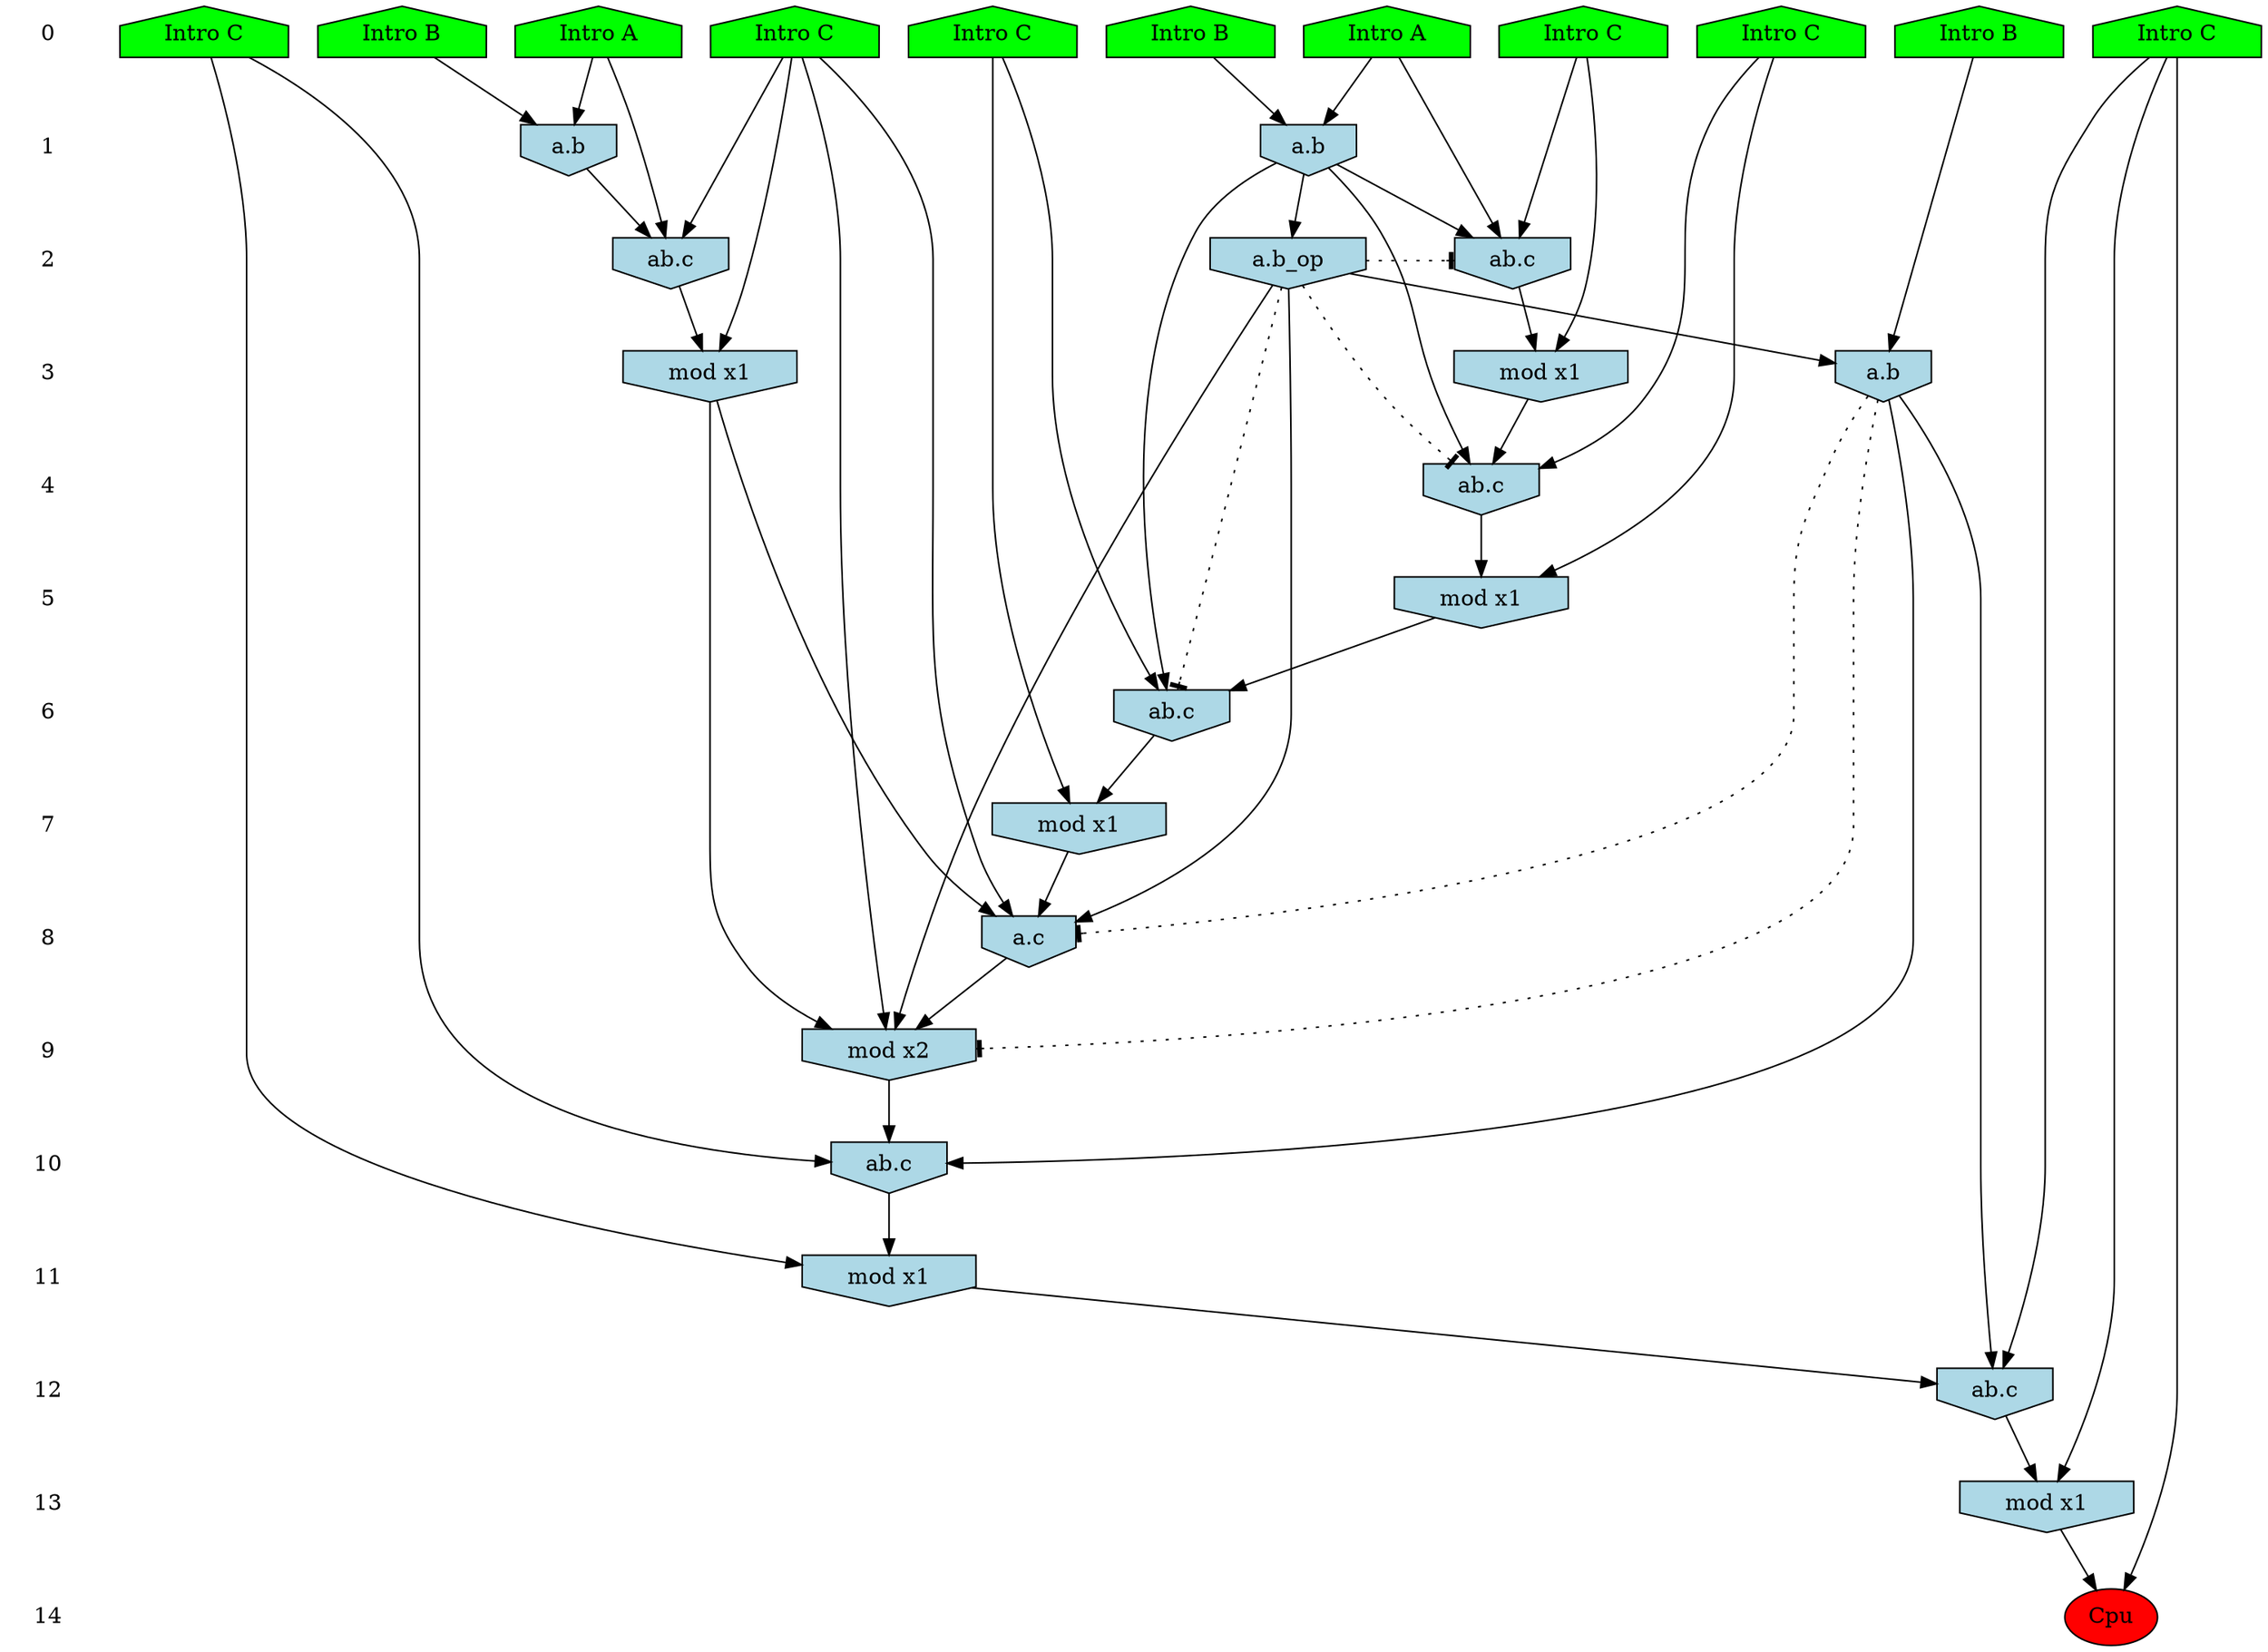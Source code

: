 /* Compression of 1 causal flows obtained in average at 1.282114E+01 t.u */
/* Compressed causal flows were: [1945] */
digraph G{
 ranksep=.5 ; 
{ rank = same ; "0" [shape=plaintext] ; node_1 [label ="Intro B", shape=house, style=filled, fillcolor=green] ;
node_2 [label ="Intro B", shape=house, style=filled, fillcolor=green] ;
node_3 [label ="Intro A", shape=house, style=filled, fillcolor=green] ;
node_4 [label ="Intro B", shape=house, style=filled, fillcolor=green] ;
node_5 [label ="Intro A", shape=house, style=filled, fillcolor=green] ;
node_6 [label ="Intro C", shape=house, style=filled, fillcolor=green] ;
node_7 [label ="Intro C", shape=house, style=filled, fillcolor=green] ;
node_8 [label ="Intro C", shape=house, style=filled, fillcolor=green] ;
node_9 [label ="Intro C", shape=house, style=filled, fillcolor=green] ;
node_10 [label ="Intro C", shape=house, style=filled, fillcolor=green] ;
node_11 [label ="Intro C", shape=house, style=filled, fillcolor=green] ;
}
{ rank = same ; "1" [shape=plaintext] ; node_12 [label="a.b", shape=invhouse, style=filled, fillcolor = lightblue] ;
node_15 [label="a.b", shape=invhouse, style=filled, fillcolor = lightblue] ;
}
{ rank = same ; "2" [shape=plaintext] ; node_13 [label="ab.c", shape=invhouse, style=filled, fillcolor = lightblue] ;
node_16 [label="ab.c", shape=invhouse, style=filled, fillcolor = lightblue] ;
node_21 [label="a.b_op", shape=invhouse, style=filled, fillcolor = lightblue] ;
}
{ rank = same ; "3" [shape=plaintext] ; node_14 [label="mod x1", shape=invhouse, style=filled, fillcolor = lightblue] ;
node_18 [label="mod x1", shape=invhouse, style=filled, fillcolor = lightblue] ;
node_25 [label="a.b", shape=invhouse, style=filled, fillcolor = lightblue] ;
}
{ rank = same ; "4" [shape=plaintext] ; node_17 [label="ab.c", shape=invhouse, style=filled, fillcolor = lightblue] ;
}
{ rank = same ; "5" [shape=plaintext] ; node_19 [label="mod x1", shape=invhouse, style=filled, fillcolor = lightblue] ;
}
{ rank = same ; "6" [shape=plaintext] ; node_20 [label="ab.c", shape=invhouse, style=filled, fillcolor = lightblue] ;
}
{ rank = same ; "7" [shape=plaintext] ; node_22 [label="mod x1", shape=invhouse, style=filled, fillcolor = lightblue] ;
}
{ rank = same ; "8" [shape=plaintext] ; node_23 [label="a.c", shape=invhouse, style=filled, fillcolor = lightblue] ;
}
{ rank = same ; "9" [shape=plaintext] ; node_24 [label="mod x2", shape=invhouse, style=filled, fillcolor = lightblue] ;
}
{ rank = same ; "10" [shape=plaintext] ; node_26 [label="ab.c", shape=invhouse, style=filled, fillcolor = lightblue] ;
}
{ rank = same ; "11" [shape=plaintext] ; node_27 [label="mod x1", shape=invhouse, style=filled, fillcolor = lightblue] ;
}
{ rank = same ; "12" [shape=plaintext] ; node_28 [label="ab.c", shape=invhouse, style=filled, fillcolor = lightblue] ;
}
{ rank = same ; "13" [shape=plaintext] ; node_29 [label="mod x1", shape=invhouse, style=filled, fillcolor = lightblue] ;
}
{ rank = same ; "14" [shape=plaintext] ; node_30 [label ="Cpu", style=filled, fillcolor=red] ;
}
"0" -> "1" [style="invis"]; 
"1" -> "2" [style="invis"]; 
"2" -> "3" [style="invis"]; 
"3" -> "4" [style="invis"]; 
"4" -> "5" [style="invis"]; 
"5" -> "6" [style="invis"]; 
"6" -> "7" [style="invis"]; 
"7" -> "8" [style="invis"]; 
"8" -> "9" [style="invis"]; 
"9" -> "10" [style="invis"]; 
"10" -> "11" [style="invis"]; 
"11" -> "12" [style="invis"]; 
"12" -> "13" [style="invis"]; 
"13" -> "14" [style="invis"]; 
node_1 -> node_12
node_3 -> node_12
node_3 -> node_13
node_6 -> node_13
node_12 -> node_13
node_6 -> node_14
node_13 -> node_14
node_4 -> node_15
node_5 -> node_15
node_5 -> node_16
node_8 -> node_16
node_15 -> node_16
node_7 -> node_17
node_12 -> node_17
node_14 -> node_17
node_8 -> node_18
node_16 -> node_18
node_7 -> node_19
node_17 -> node_19
node_11 -> node_20
node_12 -> node_20
node_19 -> node_20
node_12 -> node_21
node_11 -> node_22
node_20 -> node_22
node_8 -> node_23
node_18 -> node_23
node_21 -> node_23
node_22 -> node_23
node_8 -> node_24
node_18 -> node_24
node_21 -> node_24
node_23 -> node_24
node_2 -> node_25
node_21 -> node_25
node_10 -> node_26
node_24 -> node_26
node_25 -> node_26
node_10 -> node_27
node_26 -> node_27
node_9 -> node_28
node_25 -> node_28
node_27 -> node_28
node_9 -> node_29
node_28 -> node_29
node_9 -> node_30
node_29 -> node_30
node_21 -> node_20 [style=dotted, arrowhead = tee] 
node_21 -> node_17 [style=dotted, arrowhead = tee] 
node_21 -> node_13 [style=dotted, arrowhead = tee] 
node_25 -> node_24 [style=dotted, arrowhead = tee] 
node_25 -> node_23 [style=dotted, arrowhead = tee] 
}
/*
 Dot generation time: 0.000145
*/